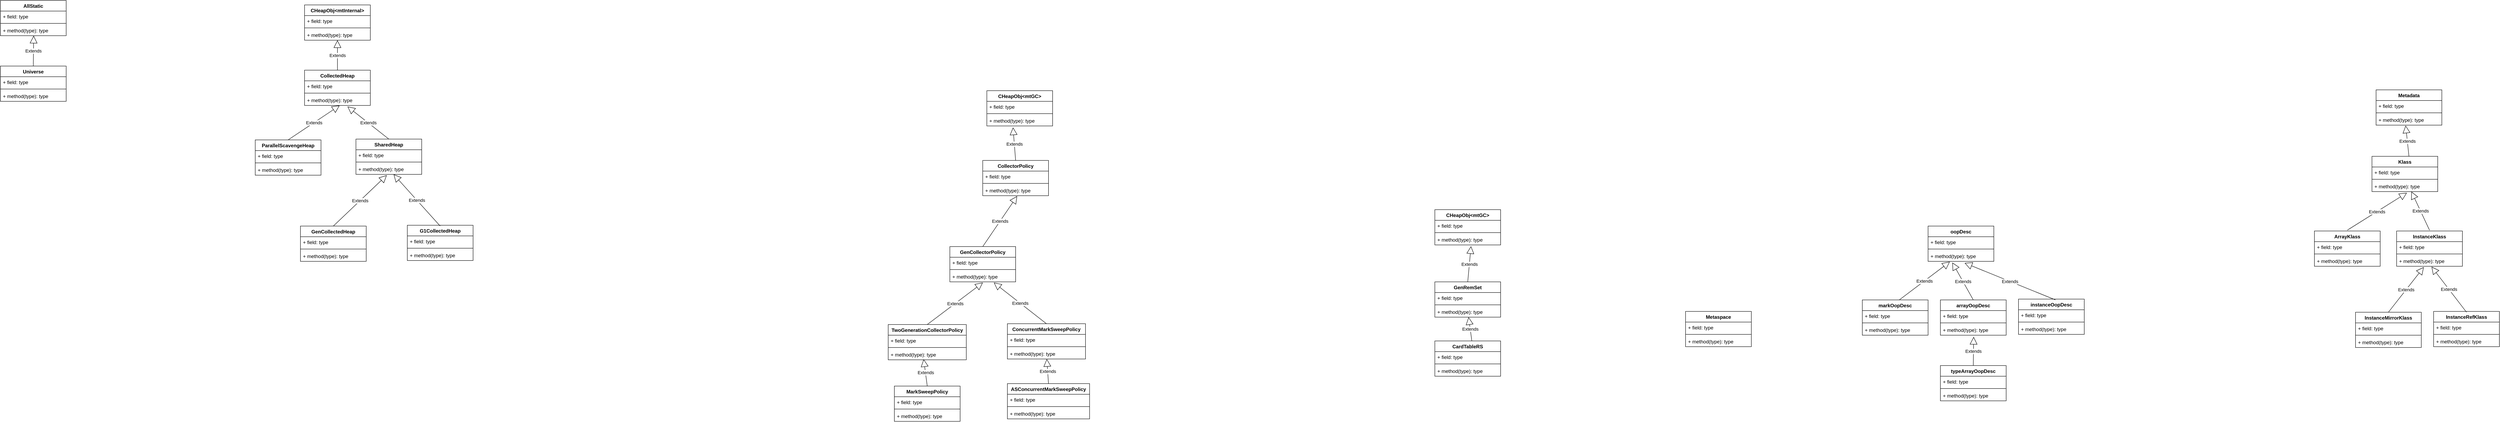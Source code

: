 <mxfile version="13.9.8" type="device" pages="2"><diagram id="rnsZKOZ5hXB4rAUBjZo9" name="oops"><mxGraphModel dx="1186" dy="592" grid="1" gridSize="10" guides="1" tooltips="1" connect="1" arrows="1" fold="1" page="1" pageScale="1" pageWidth="33000" pageHeight="46810" math="0" shadow="0"><root><mxCell id="0"/><mxCell id="1" parent="0"/><mxCell id="3cCr9pCbtUFyk3-1MCqQ-1" value="AllStatic" style="swimlane;fontStyle=1;align=center;verticalAlign=top;childLayout=stackLayout;horizontal=1;startSize=26;horizontalStack=0;resizeParent=1;resizeParentMax=0;resizeLast=0;collapsible=1;marginBottom=0;" vertex="1" parent="1"><mxGeometry x="540" y="150" width="160" height="86" as="geometry"/></mxCell><mxCell id="3cCr9pCbtUFyk3-1MCqQ-2" value="+ field: type" style="text;strokeColor=none;fillColor=none;align=left;verticalAlign=top;spacingLeft=4;spacingRight=4;overflow=hidden;rotatable=0;points=[[0,0.5],[1,0.5]];portConstraint=eastwest;" vertex="1" parent="3cCr9pCbtUFyk3-1MCqQ-1"><mxGeometry y="26" width="160" height="26" as="geometry"/></mxCell><mxCell id="3cCr9pCbtUFyk3-1MCqQ-3" value="" style="line;strokeWidth=1;fillColor=none;align=left;verticalAlign=middle;spacingTop=-1;spacingLeft=3;spacingRight=3;rotatable=0;labelPosition=right;points=[];portConstraint=eastwest;" vertex="1" parent="3cCr9pCbtUFyk3-1MCqQ-1"><mxGeometry y="52" width="160" height="8" as="geometry"/></mxCell><mxCell id="3cCr9pCbtUFyk3-1MCqQ-4" value="+ method(type): type" style="text;strokeColor=none;fillColor=none;align=left;verticalAlign=top;spacingLeft=4;spacingRight=4;overflow=hidden;rotatable=0;points=[[0,0.5],[1,0.5]];portConstraint=eastwest;" vertex="1" parent="3cCr9pCbtUFyk3-1MCqQ-1"><mxGeometry y="60" width="160" height="26" as="geometry"/></mxCell><mxCell id="3cCr9pCbtUFyk3-1MCqQ-5" value="Universe" style="swimlane;fontStyle=1;align=center;verticalAlign=top;childLayout=stackLayout;horizontal=1;startSize=26;horizontalStack=0;resizeParent=1;resizeParentMax=0;resizeLast=0;collapsible=1;marginBottom=0;" vertex="1" parent="1"><mxGeometry x="540" y="310" width="160" height="86" as="geometry"/></mxCell><mxCell id="3cCr9pCbtUFyk3-1MCqQ-13" value="Extends" style="endArrow=block;endSize=16;endFill=0;html=1;entryX=0.506;entryY=1;entryDx=0;entryDy=0;entryPerimeter=0;" edge="1" parent="3cCr9pCbtUFyk3-1MCqQ-5" target="3cCr9pCbtUFyk3-1MCqQ-4"><mxGeometry width="160" relative="1" as="geometry"><mxPoint x="80" as="sourcePoint"/><mxPoint x="240" as="targetPoint"/></mxGeometry></mxCell><mxCell id="3cCr9pCbtUFyk3-1MCqQ-6" value="+ field: type" style="text;strokeColor=none;fillColor=none;align=left;verticalAlign=top;spacingLeft=4;spacingRight=4;overflow=hidden;rotatable=0;points=[[0,0.5],[1,0.5]];portConstraint=eastwest;" vertex="1" parent="3cCr9pCbtUFyk3-1MCqQ-5"><mxGeometry y="26" width="160" height="26" as="geometry"/></mxCell><mxCell id="3cCr9pCbtUFyk3-1MCqQ-7" value="" style="line;strokeWidth=1;fillColor=none;align=left;verticalAlign=middle;spacingTop=-1;spacingLeft=3;spacingRight=3;rotatable=0;labelPosition=right;points=[];portConstraint=eastwest;" vertex="1" parent="3cCr9pCbtUFyk3-1MCqQ-5"><mxGeometry y="52" width="160" height="8" as="geometry"/></mxCell><mxCell id="3cCr9pCbtUFyk3-1MCqQ-8" value="+ method(type): type" style="text;strokeColor=none;fillColor=none;align=left;verticalAlign=top;spacingLeft=4;spacingRight=4;overflow=hidden;rotatable=0;points=[[0,0.5],[1,0.5]];portConstraint=eastwest;" vertex="1" parent="3cCr9pCbtUFyk3-1MCqQ-5"><mxGeometry y="60" width="160" height="26" as="geometry"/></mxCell><mxCell id="3cCr9pCbtUFyk3-1MCqQ-14" value="CollectedHeap" style="swimlane;fontStyle=1;align=center;verticalAlign=top;childLayout=stackLayout;horizontal=1;startSize=26;horizontalStack=0;resizeParent=1;resizeParentMax=0;resizeLast=0;collapsible=1;marginBottom=0;" vertex="1" parent="1"><mxGeometry x="1280" y="320" width="160" height="86" as="geometry"/></mxCell><mxCell id="3cCr9pCbtUFyk3-1MCqQ-22" value="Extends" style="endArrow=block;endSize=16;endFill=0;html=1;" edge="1" parent="3cCr9pCbtUFyk3-1MCqQ-14" target="3cCr9pCbtUFyk3-1MCqQ-21"><mxGeometry width="160" relative="1" as="geometry"><mxPoint x="80" as="sourcePoint"/><mxPoint x="240" as="targetPoint"/></mxGeometry></mxCell><mxCell id="3cCr9pCbtUFyk3-1MCqQ-15" value="+ field: type" style="text;strokeColor=none;fillColor=none;align=left;verticalAlign=top;spacingLeft=4;spacingRight=4;overflow=hidden;rotatable=0;points=[[0,0.5],[1,0.5]];portConstraint=eastwest;" vertex="1" parent="3cCr9pCbtUFyk3-1MCqQ-14"><mxGeometry y="26" width="160" height="26" as="geometry"/></mxCell><mxCell id="3cCr9pCbtUFyk3-1MCqQ-16" value="" style="line;strokeWidth=1;fillColor=none;align=left;verticalAlign=middle;spacingTop=-1;spacingLeft=3;spacingRight=3;rotatable=0;labelPosition=right;points=[];portConstraint=eastwest;" vertex="1" parent="3cCr9pCbtUFyk3-1MCqQ-14"><mxGeometry y="52" width="160" height="8" as="geometry"/></mxCell><mxCell id="3cCr9pCbtUFyk3-1MCqQ-17" value="+ method(type): type" style="text;strokeColor=none;fillColor=none;align=left;verticalAlign=top;spacingLeft=4;spacingRight=4;overflow=hidden;rotatable=0;points=[[0,0.5],[1,0.5]];portConstraint=eastwest;" vertex="1" parent="3cCr9pCbtUFyk3-1MCqQ-14"><mxGeometry y="60" width="160" height="26" as="geometry"/></mxCell><mxCell id="3cCr9pCbtUFyk3-1MCqQ-18" value="CHeapObj&lt;mtInternal&gt;" style="swimlane;fontStyle=1;align=center;verticalAlign=top;childLayout=stackLayout;horizontal=1;startSize=26;horizontalStack=0;resizeParent=1;resizeParentMax=0;resizeLast=0;collapsible=1;marginBottom=0;" vertex="1" parent="1"><mxGeometry x="1280" y="161" width="160" height="86" as="geometry"/></mxCell><mxCell id="3cCr9pCbtUFyk3-1MCqQ-19" value="+ field: type" style="text;strokeColor=none;fillColor=none;align=left;verticalAlign=top;spacingLeft=4;spacingRight=4;overflow=hidden;rotatable=0;points=[[0,0.5],[1,0.5]];portConstraint=eastwest;" vertex="1" parent="3cCr9pCbtUFyk3-1MCqQ-18"><mxGeometry y="26" width="160" height="26" as="geometry"/></mxCell><mxCell id="3cCr9pCbtUFyk3-1MCqQ-20" value="" style="line;strokeWidth=1;fillColor=none;align=left;verticalAlign=middle;spacingTop=-1;spacingLeft=3;spacingRight=3;rotatable=0;labelPosition=right;points=[];portConstraint=eastwest;" vertex="1" parent="3cCr9pCbtUFyk3-1MCqQ-18"><mxGeometry y="52" width="160" height="8" as="geometry"/></mxCell><mxCell id="3cCr9pCbtUFyk3-1MCqQ-21" value="+ method(type): type" style="text;strokeColor=none;fillColor=none;align=left;verticalAlign=top;spacingLeft=4;spacingRight=4;overflow=hidden;rotatable=0;points=[[0,0.5],[1,0.5]];portConstraint=eastwest;" vertex="1" parent="3cCr9pCbtUFyk3-1MCqQ-18"><mxGeometry y="60" width="160" height="26" as="geometry"/></mxCell><mxCell id="3cCr9pCbtUFyk3-1MCqQ-23" value="ParallelScavengeHeap" style="swimlane;fontStyle=1;align=center;verticalAlign=top;childLayout=stackLayout;horizontal=1;startSize=26;horizontalStack=0;resizeParent=1;resizeParentMax=0;resizeLast=0;collapsible=1;marginBottom=0;" vertex="1" parent="1"><mxGeometry x="1160" y="490" width="160" height="86" as="geometry"/></mxCell><mxCell id="3cCr9pCbtUFyk3-1MCqQ-27" value="Extends" style="endArrow=block;endSize=16;endFill=0;html=1;entryX=0.533;entryY=1.006;entryDx=0;entryDy=0;entryPerimeter=0;" edge="1" parent="3cCr9pCbtUFyk3-1MCqQ-23" target="3cCr9pCbtUFyk3-1MCqQ-17"><mxGeometry width="160" relative="1" as="geometry"><mxPoint x="80" as="sourcePoint"/><mxPoint x="240" as="targetPoint"/></mxGeometry></mxCell><mxCell id="3cCr9pCbtUFyk3-1MCqQ-24" value="+ field: type" style="text;strokeColor=none;fillColor=none;align=left;verticalAlign=top;spacingLeft=4;spacingRight=4;overflow=hidden;rotatable=0;points=[[0,0.5],[1,0.5]];portConstraint=eastwest;" vertex="1" parent="3cCr9pCbtUFyk3-1MCqQ-23"><mxGeometry y="26" width="160" height="26" as="geometry"/></mxCell><mxCell id="3cCr9pCbtUFyk3-1MCqQ-25" value="" style="line;strokeWidth=1;fillColor=none;align=left;verticalAlign=middle;spacingTop=-1;spacingLeft=3;spacingRight=3;rotatable=0;labelPosition=right;points=[];portConstraint=eastwest;" vertex="1" parent="3cCr9pCbtUFyk3-1MCqQ-23"><mxGeometry y="52" width="160" height="8" as="geometry"/></mxCell><mxCell id="3cCr9pCbtUFyk3-1MCqQ-26" value="+ method(type): type" style="text;strokeColor=none;fillColor=none;align=left;verticalAlign=top;spacingLeft=4;spacingRight=4;overflow=hidden;rotatable=0;points=[[0,0.5],[1,0.5]];portConstraint=eastwest;" vertex="1" parent="3cCr9pCbtUFyk3-1MCqQ-23"><mxGeometry y="60" width="160" height="26" as="geometry"/></mxCell><mxCell id="3cCr9pCbtUFyk3-1MCqQ-28" value="MarkSweepPolicy" style="swimlane;fontStyle=1;align=center;verticalAlign=top;childLayout=stackLayout;horizontal=1;startSize=26;horizontalStack=0;resizeParent=1;resizeParentMax=0;resizeLast=0;collapsible=1;marginBottom=0;" vertex="1" parent="1"><mxGeometry x="2715" y="1090" width="160" height="86" as="geometry"/></mxCell><mxCell id="3cCr9pCbtUFyk3-1MCqQ-36" value="Extends" style="endArrow=block;endSize=16;endFill=0;html=1;entryX=0.454;entryY=0.942;entryDx=0;entryDy=0;entryPerimeter=0;" edge="1" parent="3cCr9pCbtUFyk3-1MCqQ-28" target="3cCr9pCbtUFyk3-1MCqQ-35"><mxGeometry width="160" relative="1" as="geometry"><mxPoint x="80" as="sourcePoint"/><mxPoint x="240" as="targetPoint"/></mxGeometry></mxCell><mxCell id="3cCr9pCbtUFyk3-1MCqQ-29" value="+ field: type" style="text;strokeColor=none;fillColor=none;align=left;verticalAlign=top;spacingLeft=4;spacingRight=4;overflow=hidden;rotatable=0;points=[[0,0.5],[1,0.5]];portConstraint=eastwest;" vertex="1" parent="3cCr9pCbtUFyk3-1MCqQ-28"><mxGeometry y="26" width="160" height="26" as="geometry"/></mxCell><mxCell id="3cCr9pCbtUFyk3-1MCqQ-30" value="" style="line;strokeWidth=1;fillColor=none;align=left;verticalAlign=middle;spacingTop=-1;spacingLeft=3;spacingRight=3;rotatable=0;labelPosition=right;points=[];portConstraint=eastwest;" vertex="1" parent="3cCr9pCbtUFyk3-1MCqQ-28"><mxGeometry y="52" width="160" height="8" as="geometry"/></mxCell><mxCell id="3cCr9pCbtUFyk3-1MCqQ-31" value="+ method(type): type" style="text;strokeColor=none;fillColor=none;align=left;verticalAlign=top;spacingLeft=4;spacingRight=4;overflow=hidden;rotatable=0;points=[[0,0.5],[1,0.5]];portConstraint=eastwest;" vertex="1" parent="3cCr9pCbtUFyk3-1MCqQ-28"><mxGeometry y="60" width="160" height="26" as="geometry"/></mxCell><mxCell id="3cCr9pCbtUFyk3-1MCqQ-32" value="TwoGenerationCollectorPolicy" style="swimlane;fontStyle=1;align=center;verticalAlign=top;childLayout=stackLayout;horizontal=1;startSize=26;horizontalStack=0;resizeParent=1;resizeParentMax=0;resizeLast=0;collapsible=1;marginBottom=0;" vertex="1" parent="1"><mxGeometry x="2700" y="940" width="190" height="86" as="geometry"/></mxCell><mxCell id="3cCr9pCbtUFyk3-1MCqQ-41" value="Extends" style="endArrow=block;endSize=16;endFill=0;html=1;entryX=0.502;entryY=1.071;entryDx=0;entryDy=0;entryPerimeter=0;" edge="1" parent="3cCr9pCbtUFyk3-1MCqQ-32" target="3cCr9pCbtUFyk3-1MCqQ-40"><mxGeometry width="160" relative="1" as="geometry"><mxPoint x="95" as="sourcePoint"/><mxPoint x="255" as="targetPoint"/></mxGeometry></mxCell><mxCell id="3cCr9pCbtUFyk3-1MCqQ-33" value="+ field: type" style="text;strokeColor=none;fillColor=none;align=left;verticalAlign=top;spacingLeft=4;spacingRight=4;overflow=hidden;rotatable=0;points=[[0,0.5],[1,0.5]];portConstraint=eastwest;" vertex="1" parent="3cCr9pCbtUFyk3-1MCqQ-32"><mxGeometry y="26" width="190" height="26" as="geometry"/></mxCell><mxCell id="3cCr9pCbtUFyk3-1MCqQ-34" value="" style="line;strokeWidth=1;fillColor=none;align=left;verticalAlign=middle;spacingTop=-1;spacingLeft=3;spacingRight=3;rotatable=0;labelPosition=right;points=[];portConstraint=eastwest;" vertex="1" parent="3cCr9pCbtUFyk3-1MCqQ-32"><mxGeometry y="52" width="190" height="8" as="geometry"/></mxCell><mxCell id="3cCr9pCbtUFyk3-1MCqQ-35" value="+ method(type): type" style="text;strokeColor=none;fillColor=none;align=left;verticalAlign=top;spacingLeft=4;spacingRight=4;overflow=hidden;rotatable=0;points=[[0,0.5],[1,0.5]];portConstraint=eastwest;" vertex="1" parent="3cCr9pCbtUFyk3-1MCqQ-32"><mxGeometry y="60" width="190" height="26" as="geometry"/></mxCell><mxCell id="3cCr9pCbtUFyk3-1MCqQ-37" value="GenCollectorPolicy" style="swimlane;fontStyle=1;align=center;verticalAlign=top;childLayout=stackLayout;horizontal=1;startSize=26;horizontalStack=0;resizeParent=1;resizeParentMax=0;resizeLast=0;collapsible=1;marginBottom=0;" vertex="1" parent="1"><mxGeometry x="2850" y="750" width="160" height="86" as="geometry"/></mxCell><mxCell id="3cCr9pCbtUFyk3-1MCqQ-46" value="Extends" style="endArrow=block;endSize=16;endFill=0;html=1;entryX=0.523;entryY=1.038;entryDx=0;entryDy=0;entryPerimeter=0;" edge="1" parent="3cCr9pCbtUFyk3-1MCqQ-37" target="3cCr9pCbtUFyk3-1MCqQ-45"><mxGeometry width="160" relative="1" as="geometry"><mxPoint x="80" as="sourcePoint"/><mxPoint x="240" as="targetPoint"/></mxGeometry></mxCell><mxCell id="3cCr9pCbtUFyk3-1MCqQ-38" value="+ field: type" style="text;strokeColor=none;fillColor=none;align=left;verticalAlign=top;spacingLeft=4;spacingRight=4;overflow=hidden;rotatable=0;points=[[0,0.5],[1,0.5]];portConstraint=eastwest;" vertex="1" parent="3cCr9pCbtUFyk3-1MCqQ-37"><mxGeometry y="26" width="160" height="26" as="geometry"/></mxCell><mxCell id="3cCr9pCbtUFyk3-1MCqQ-39" value="" style="line;strokeWidth=1;fillColor=none;align=left;verticalAlign=middle;spacingTop=-1;spacingLeft=3;spacingRight=3;rotatable=0;labelPosition=right;points=[];portConstraint=eastwest;" vertex="1" parent="3cCr9pCbtUFyk3-1MCqQ-37"><mxGeometry y="52" width="160" height="8" as="geometry"/></mxCell><mxCell id="3cCr9pCbtUFyk3-1MCqQ-40" value="+ method(type): type" style="text;strokeColor=none;fillColor=none;align=left;verticalAlign=top;spacingLeft=4;spacingRight=4;overflow=hidden;rotatable=0;points=[[0,0.5],[1,0.5]];portConstraint=eastwest;" vertex="1" parent="3cCr9pCbtUFyk3-1MCqQ-37"><mxGeometry y="60" width="160" height="26" as="geometry"/></mxCell><mxCell id="3cCr9pCbtUFyk3-1MCqQ-42" value="CollectorPolicy" style="swimlane;fontStyle=1;align=center;verticalAlign=top;childLayout=stackLayout;horizontal=1;startSize=26;horizontalStack=0;resizeParent=1;resizeParentMax=0;resizeLast=0;collapsible=1;marginBottom=0;" vertex="1" parent="1"><mxGeometry x="2930" y="540" width="160" height="86" as="geometry"/></mxCell><mxCell id="3cCr9pCbtUFyk3-1MCqQ-51" value="Extends" style="endArrow=block;endSize=16;endFill=0;html=1;entryX=0.398;entryY=1.135;entryDx=0;entryDy=0;entryPerimeter=0;" edge="1" parent="3cCr9pCbtUFyk3-1MCqQ-42" target="3cCr9pCbtUFyk3-1MCqQ-50"><mxGeometry width="160" relative="1" as="geometry"><mxPoint x="80" as="sourcePoint"/><mxPoint x="100" y="-80" as="targetPoint"/></mxGeometry></mxCell><mxCell id="3cCr9pCbtUFyk3-1MCqQ-43" value="+ field: type" style="text;strokeColor=none;fillColor=none;align=left;verticalAlign=top;spacingLeft=4;spacingRight=4;overflow=hidden;rotatable=0;points=[[0,0.5],[1,0.5]];portConstraint=eastwest;" vertex="1" parent="3cCr9pCbtUFyk3-1MCqQ-42"><mxGeometry y="26" width="160" height="26" as="geometry"/></mxCell><mxCell id="3cCr9pCbtUFyk3-1MCqQ-44" value="" style="line;strokeWidth=1;fillColor=none;align=left;verticalAlign=middle;spacingTop=-1;spacingLeft=3;spacingRight=3;rotatable=0;labelPosition=right;points=[];portConstraint=eastwest;" vertex="1" parent="3cCr9pCbtUFyk3-1MCqQ-42"><mxGeometry y="52" width="160" height="8" as="geometry"/></mxCell><mxCell id="3cCr9pCbtUFyk3-1MCqQ-45" value="+ method(type): type" style="text;strokeColor=none;fillColor=none;align=left;verticalAlign=top;spacingLeft=4;spacingRight=4;overflow=hidden;rotatable=0;points=[[0,0.5],[1,0.5]];portConstraint=eastwest;" vertex="1" parent="3cCr9pCbtUFyk3-1MCqQ-42"><mxGeometry y="60" width="160" height="26" as="geometry"/></mxCell><mxCell id="3cCr9pCbtUFyk3-1MCqQ-47" value="CHeapObj&lt;mtGC&gt;" style="swimlane;fontStyle=1;align=center;verticalAlign=top;childLayout=stackLayout;horizontal=1;startSize=26;horizontalStack=0;resizeParent=1;resizeParentMax=0;resizeLast=0;collapsible=1;marginBottom=0;" vertex="1" parent="1"><mxGeometry x="2940" y="370" width="160" height="86" as="geometry"/></mxCell><mxCell id="3cCr9pCbtUFyk3-1MCqQ-48" value="+ field: type" style="text;strokeColor=none;fillColor=none;align=left;verticalAlign=top;spacingLeft=4;spacingRight=4;overflow=hidden;rotatable=0;points=[[0,0.5],[1,0.5]];portConstraint=eastwest;" vertex="1" parent="3cCr9pCbtUFyk3-1MCqQ-47"><mxGeometry y="26" width="160" height="26" as="geometry"/></mxCell><mxCell id="3cCr9pCbtUFyk3-1MCqQ-49" value="" style="line;strokeWidth=1;fillColor=none;align=left;verticalAlign=middle;spacingTop=-1;spacingLeft=3;spacingRight=3;rotatable=0;labelPosition=right;points=[];portConstraint=eastwest;" vertex="1" parent="3cCr9pCbtUFyk3-1MCqQ-47"><mxGeometry y="52" width="160" height="8" as="geometry"/></mxCell><mxCell id="3cCr9pCbtUFyk3-1MCqQ-50" value="+ method(type): type" style="text;strokeColor=none;fillColor=none;align=left;verticalAlign=top;spacingLeft=4;spacingRight=4;overflow=hidden;rotatable=0;points=[[0,0.5],[1,0.5]];portConstraint=eastwest;" vertex="1" parent="3cCr9pCbtUFyk3-1MCqQ-47"><mxGeometry y="60" width="160" height="26" as="geometry"/></mxCell><mxCell id="3cCr9pCbtUFyk3-1MCqQ-52" value="ConcurrentMarkSweepPolicy" style="swimlane;fontStyle=1;align=center;verticalAlign=top;childLayout=stackLayout;horizontal=1;startSize=26;horizontalStack=0;resizeParent=1;resizeParentMax=0;resizeLast=0;collapsible=1;marginBottom=0;" vertex="1" parent="1"><mxGeometry x="2990" y="938" width="190" height="86" as="geometry"/></mxCell><mxCell id="3cCr9pCbtUFyk3-1MCqQ-53" value="+ field: type" style="text;strokeColor=none;fillColor=none;align=left;verticalAlign=top;spacingLeft=4;spacingRight=4;overflow=hidden;rotatable=0;points=[[0,0.5],[1,0.5]];portConstraint=eastwest;" vertex="1" parent="3cCr9pCbtUFyk3-1MCqQ-52"><mxGeometry y="26" width="190" height="26" as="geometry"/></mxCell><mxCell id="3cCr9pCbtUFyk3-1MCqQ-54" value="" style="line;strokeWidth=1;fillColor=none;align=left;verticalAlign=middle;spacingTop=-1;spacingLeft=3;spacingRight=3;rotatable=0;labelPosition=right;points=[];portConstraint=eastwest;" vertex="1" parent="3cCr9pCbtUFyk3-1MCqQ-52"><mxGeometry y="52" width="190" height="8" as="geometry"/></mxCell><mxCell id="3cCr9pCbtUFyk3-1MCqQ-55" value="+ method(type): type" style="text;strokeColor=none;fillColor=none;align=left;verticalAlign=top;spacingLeft=4;spacingRight=4;overflow=hidden;rotatable=0;points=[[0,0.5],[1,0.5]];portConstraint=eastwest;" vertex="1" parent="3cCr9pCbtUFyk3-1MCqQ-52"><mxGeometry y="60" width="190" height="26" as="geometry"/></mxCell><mxCell id="3cCr9pCbtUFyk3-1MCqQ-56" value="Extends" style="endArrow=block;endSize=16;endFill=0;html=1;entryX=0.669;entryY=1.071;entryDx=0;entryDy=0;entryPerimeter=0;exitX=0.5;exitY=0;exitDx=0;exitDy=0;" edge="1" parent="1" source="3cCr9pCbtUFyk3-1MCqQ-52" target="3cCr9pCbtUFyk3-1MCqQ-40"><mxGeometry width="160" relative="1" as="geometry"><mxPoint x="3080" y="940" as="sourcePoint"/><mxPoint x="3240" y="940" as="targetPoint"/></mxGeometry></mxCell><mxCell id="3cCr9pCbtUFyk3-1MCqQ-57" value="ASConcurrentMarkSweepPolicy" style="swimlane;fontStyle=1;align=center;verticalAlign=top;childLayout=stackLayout;horizontal=1;startSize=26;horizontalStack=0;resizeParent=1;resizeParentMax=0;resizeLast=0;collapsible=1;marginBottom=0;" vertex="1" parent="1"><mxGeometry x="2990" y="1084" width="200" height="86" as="geometry"/></mxCell><mxCell id="3cCr9pCbtUFyk3-1MCqQ-58" value="+ field: type" style="text;strokeColor=none;fillColor=none;align=left;verticalAlign=top;spacingLeft=4;spacingRight=4;overflow=hidden;rotatable=0;points=[[0,0.5],[1,0.5]];portConstraint=eastwest;" vertex="1" parent="3cCr9pCbtUFyk3-1MCqQ-57"><mxGeometry y="26" width="200" height="26" as="geometry"/></mxCell><mxCell id="3cCr9pCbtUFyk3-1MCqQ-59" value="" style="line;strokeWidth=1;fillColor=none;align=left;verticalAlign=middle;spacingTop=-1;spacingLeft=3;spacingRight=3;rotatable=0;labelPosition=right;points=[];portConstraint=eastwest;" vertex="1" parent="3cCr9pCbtUFyk3-1MCqQ-57"><mxGeometry y="52" width="200" height="8" as="geometry"/></mxCell><mxCell id="3cCr9pCbtUFyk3-1MCqQ-60" value="+ method(type): type" style="text;strokeColor=none;fillColor=none;align=left;verticalAlign=top;spacingLeft=4;spacingRight=4;overflow=hidden;rotatable=0;points=[[0,0.5],[1,0.5]];portConstraint=eastwest;" vertex="1" parent="3cCr9pCbtUFyk3-1MCqQ-57"><mxGeometry y="60" width="200" height="26" as="geometry"/></mxCell><mxCell id="3cCr9pCbtUFyk3-1MCqQ-61" value="Extends" style="endArrow=block;endSize=16;endFill=0;html=1;exitX=0.5;exitY=0;exitDx=0;exitDy=0;" edge="1" parent="1" source="3cCr9pCbtUFyk3-1MCqQ-57" target="3cCr9pCbtUFyk3-1MCqQ-55"><mxGeometry width="160" relative="1" as="geometry"><mxPoint x="3090" y="1080" as="sourcePoint"/><mxPoint x="3250" y="1080" as="targetPoint"/></mxGeometry></mxCell><mxCell id="3cCr9pCbtUFyk3-1MCqQ-62" value="SharedHeap" style="swimlane;fontStyle=1;align=center;verticalAlign=top;childLayout=stackLayout;horizontal=1;startSize=26;horizontalStack=0;resizeParent=1;resizeParentMax=0;resizeLast=0;collapsible=1;marginBottom=0;" vertex="1" parent="1"><mxGeometry x="1405" y="488" width="160" height="86" as="geometry"/></mxCell><mxCell id="3cCr9pCbtUFyk3-1MCqQ-63" value="+ field: type" style="text;strokeColor=none;fillColor=none;align=left;verticalAlign=top;spacingLeft=4;spacingRight=4;overflow=hidden;rotatable=0;points=[[0,0.5],[1,0.5]];portConstraint=eastwest;" vertex="1" parent="3cCr9pCbtUFyk3-1MCqQ-62"><mxGeometry y="26" width="160" height="26" as="geometry"/></mxCell><mxCell id="3cCr9pCbtUFyk3-1MCqQ-64" value="" style="line;strokeWidth=1;fillColor=none;align=left;verticalAlign=middle;spacingTop=-1;spacingLeft=3;spacingRight=3;rotatable=0;labelPosition=right;points=[];portConstraint=eastwest;" vertex="1" parent="3cCr9pCbtUFyk3-1MCqQ-62"><mxGeometry y="52" width="160" height="8" as="geometry"/></mxCell><mxCell id="3cCr9pCbtUFyk3-1MCqQ-65" value="+ method(type): type" style="text;strokeColor=none;fillColor=none;align=left;verticalAlign=top;spacingLeft=4;spacingRight=4;overflow=hidden;rotatable=0;points=[[0,0.5],[1,0.5]];portConstraint=eastwest;" vertex="1" parent="3cCr9pCbtUFyk3-1MCqQ-62"><mxGeometry y="60" width="160" height="26" as="geometry"/></mxCell><mxCell id="3cCr9pCbtUFyk3-1MCqQ-66" value="Extends" style="endArrow=block;endSize=16;endFill=0;html=1;entryX=0.653;entryY=1.103;entryDx=0;entryDy=0;entryPerimeter=0;exitX=0.5;exitY=0;exitDx=0;exitDy=0;" edge="1" parent="1" source="3cCr9pCbtUFyk3-1MCqQ-62" target="3cCr9pCbtUFyk3-1MCqQ-17"><mxGeometry width="160" relative="1" as="geometry"><mxPoint x="1490" y="470" as="sourcePoint"/><mxPoint x="1650" y="470" as="targetPoint"/></mxGeometry></mxCell><mxCell id="3cCr9pCbtUFyk3-1MCqQ-68" value="GenCollectedHeap" style="swimlane;fontStyle=1;align=center;verticalAlign=top;childLayout=stackLayout;horizontal=1;startSize=26;horizontalStack=0;resizeParent=1;resizeParentMax=0;resizeLast=0;collapsible=1;marginBottom=0;" vertex="1" parent="1"><mxGeometry x="1270" y="700" width="160" height="86" as="geometry"/></mxCell><mxCell id="3cCr9pCbtUFyk3-1MCqQ-72" value="Extends" style="endArrow=block;endSize=16;endFill=0;html=1;entryX=0.469;entryY=1.077;entryDx=0;entryDy=0;entryPerimeter=0;" edge="1" parent="3cCr9pCbtUFyk3-1MCqQ-68" target="3cCr9pCbtUFyk3-1MCqQ-65"><mxGeometry width="160" relative="1" as="geometry"><mxPoint x="80" as="sourcePoint"/><mxPoint x="240" as="targetPoint"/></mxGeometry></mxCell><mxCell id="3cCr9pCbtUFyk3-1MCqQ-69" value="+ field: type" style="text;strokeColor=none;fillColor=none;align=left;verticalAlign=top;spacingLeft=4;spacingRight=4;overflow=hidden;rotatable=0;points=[[0,0.5],[1,0.5]];portConstraint=eastwest;" vertex="1" parent="3cCr9pCbtUFyk3-1MCqQ-68"><mxGeometry y="26" width="160" height="26" as="geometry"/></mxCell><mxCell id="3cCr9pCbtUFyk3-1MCqQ-70" value="" style="line;strokeWidth=1;fillColor=none;align=left;verticalAlign=middle;spacingTop=-1;spacingLeft=3;spacingRight=3;rotatable=0;labelPosition=right;points=[];portConstraint=eastwest;" vertex="1" parent="3cCr9pCbtUFyk3-1MCqQ-68"><mxGeometry y="52" width="160" height="8" as="geometry"/></mxCell><mxCell id="3cCr9pCbtUFyk3-1MCqQ-71" value="+ method(type): type" style="text;strokeColor=none;fillColor=none;align=left;verticalAlign=top;spacingLeft=4;spacingRight=4;overflow=hidden;rotatable=0;points=[[0,0.5],[1,0.5]];portConstraint=eastwest;" vertex="1" parent="3cCr9pCbtUFyk3-1MCqQ-68"><mxGeometry y="60" width="160" height="26" as="geometry"/></mxCell><mxCell id="3cCr9pCbtUFyk3-1MCqQ-73" value="G1CollectedHeap" style="swimlane;fontStyle=1;align=center;verticalAlign=top;childLayout=stackLayout;horizontal=1;startSize=26;horizontalStack=0;resizeParent=1;resizeParentMax=0;resizeLast=0;collapsible=1;marginBottom=0;" vertex="1" parent="1"><mxGeometry x="1530" y="698" width="160" height="86" as="geometry"/></mxCell><mxCell id="3cCr9pCbtUFyk3-1MCqQ-77" value="Extends" style="endArrow=block;endSize=16;endFill=0;html=1;" edge="1" parent="3cCr9pCbtUFyk3-1MCqQ-73" target="3cCr9pCbtUFyk3-1MCqQ-65"><mxGeometry width="160" relative="1" as="geometry"><mxPoint x="80" y="2" as="sourcePoint"/><mxPoint x="240" y="2" as="targetPoint"/></mxGeometry></mxCell><mxCell id="3cCr9pCbtUFyk3-1MCqQ-74" value="+ field: type" style="text;strokeColor=none;fillColor=none;align=left;verticalAlign=top;spacingLeft=4;spacingRight=4;overflow=hidden;rotatable=0;points=[[0,0.5],[1,0.5]];portConstraint=eastwest;" vertex="1" parent="3cCr9pCbtUFyk3-1MCqQ-73"><mxGeometry y="26" width="160" height="26" as="geometry"/></mxCell><mxCell id="3cCr9pCbtUFyk3-1MCqQ-75" value="" style="line;strokeWidth=1;fillColor=none;align=left;verticalAlign=middle;spacingTop=-1;spacingLeft=3;spacingRight=3;rotatable=0;labelPosition=right;points=[];portConstraint=eastwest;" vertex="1" parent="3cCr9pCbtUFyk3-1MCqQ-73"><mxGeometry y="52" width="160" height="8" as="geometry"/></mxCell><mxCell id="3cCr9pCbtUFyk3-1MCqQ-76" value="+ method(type): type" style="text;strokeColor=none;fillColor=none;align=left;verticalAlign=top;spacingLeft=4;spacingRight=4;overflow=hidden;rotatable=0;points=[[0,0.5],[1,0.5]];portConstraint=eastwest;" vertex="1" parent="3cCr9pCbtUFyk3-1MCqQ-73"><mxGeometry y="60" width="160" height="26" as="geometry"/></mxCell><mxCell id="3cCr9pCbtUFyk3-1MCqQ-78" value="CardTableRS" style="swimlane;fontStyle=1;align=center;verticalAlign=top;childLayout=stackLayout;horizontal=1;startSize=26;horizontalStack=0;resizeParent=1;resizeParentMax=0;resizeLast=0;collapsible=1;marginBottom=0;" vertex="1" parent="1"><mxGeometry x="4030" y="980" width="160" height="86" as="geometry"/></mxCell><mxCell id="3cCr9pCbtUFyk3-1MCqQ-86" value="Extends" style="endArrow=block;endSize=16;endFill=0;html=1;entryX=0.513;entryY=1;entryDx=0;entryDy=0;entryPerimeter=0;" edge="1" parent="3cCr9pCbtUFyk3-1MCqQ-78" target="3cCr9pCbtUFyk3-1MCqQ-85"><mxGeometry width="160" relative="1" as="geometry"><mxPoint x="90" as="sourcePoint"/><mxPoint x="250" as="targetPoint"/></mxGeometry></mxCell><mxCell id="3cCr9pCbtUFyk3-1MCqQ-79" value="+ field: type" style="text;strokeColor=none;fillColor=none;align=left;verticalAlign=top;spacingLeft=4;spacingRight=4;overflow=hidden;rotatable=0;points=[[0,0.5],[1,0.5]];portConstraint=eastwest;" vertex="1" parent="3cCr9pCbtUFyk3-1MCqQ-78"><mxGeometry y="26" width="160" height="26" as="geometry"/></mxCell><mxCell id="3cCr9pCbtUFyk3-1MCqQ-80" value="" style="line;strokeWidth=1;fillColor=none;align=left;verticalAlign=middle;spacingTop=-1;spacingLeft=3;spacingRight=3;rotatable=0;labelPosition=right;points=[];portConstraint=eastwest;" vertex="1" parent="3cCr9pCbtUFyk3-1MCqQ-78"><mxGeometry y="52" width="160" height="8" as="geometry"/></mxCell><mxCell id="3cCr9pCbtUFyk3-1MCqQ-81" value="+ method(type): type" style="text;strokeColor=none;fillColor=none;align=left;verticalAlign=top;spacingLeft=4;spacingRight=4;overflow=hidden;rotatable=0;points=[[0,0.5],[1,0.5]];portConstraint=eastwest;" vertex="1" parent="3cCr9pCbtUFyk3-1MCqQ-78"><mxGeometry y="60" width="160" height="26" as="geometry"/></mxCell><mxCell id="3cCr9pCbtUFyk3-1MCqQ-82" value="GenRemSet" style="swimlane;fontStyle=1;align=center;verticalAlign=top;childLayout=stackLayout;horizontal=1;startSize=26;horizontalStack=0;resizeParent=1;resizeParentMax=0;resizeLast=0;collapsible=1;marginBottom=0;" vertex="1" parent="1"><mxGeometry x="4030" y="836" width="160" height="86" as="geometry"/></mxCell><mxCell id="3cCr9pCbtUFyk3-1MCqQ-83" value="+ field: type" style="text;strokeColor=none;fillColor=none;align=left;verticalAlign=top;spacingLeft=4;spacingRight=4;overflow=hidden;rotatable=0;points=[[0,0.5],[1,0.5]];portConstraint=eastwest;" vertex="1" parent="3cCr9pCbtUFyk3-1MCqQ-82"><mxGeometry y="26" width="160" height="26" as="geometry"/></mxCell><mxCell id="3cCr9pCbtUFyk3-1MCqQ-84" value="" style="line;strokeWidth=1;fillColor=none;align=left;verticalAlign=middle;spacingTop=-1;spacingLeft=3;spacingRight=3;rotatable=0;labelPosition=right;points=[];portConstraint=eastwest;" vertex="1" parent="3cCr9pCbtUFyk3-1MCqQ-82"><mxGeometry y="52" width="160" height="8" as="geometry"/></mxCell><mxCell id="3cCr9pCbtUFyk3-1MCqQ-85" value="+ method(type): type" style="text;strokeColor=none;fillColor=none;align=left;verticalAlign=top;spacingLeft=4;spacingRight=4;overflow=hidden;rotatable=0;points=[[0,0.5],[1,0.5]];portConstraint=eastwest;" vertex="1" parent="3cCr9pCbtUFyk3-1MCqQ-82"><mxGeometry y="60" width="160" height="26" as="geometry"/></mxCell><mxCell id="3cCr9pCbtUFyk3-1MCqQ-87" value="CHeapObj&lt;mtGC&gt;" style="swimlane;fontStyle=1;align=center;verticalAlign=top;childLayout=stackLayout;horizontal=1;startSize=26;horizontalStack=0;resizeParent=1;resizeParentMax=0;resizeLast=0;collapsible=1;marginBottom=0;" vertex="1" parent="1"><mxGeometry x="4030" y="660" width="160" height="86" as="geometry"/></mxCell><mxCell id="3cCr9pCbtUFyk3-1MCqQ-88" value="+ field: type" style="text;strokeColor=none;fillColor=none;align=left;verticalAlign=top;spacingLeft=4;spacingRight=4;overflow=hidden;rotatable=0;points=[[0,0.5],[1,0.5]];portConstraint=eastwest;" vertex="1" parent="3cCr9pCbtUFyk3-1MCqQ-87"><mxGeometry y="26" width="160" height="26" as="geometry"/></mxCell><mxCell id="3cCr9pCbtUFyk3-1MCqQ-89" value="" style="line;strokeWidth=1;fillColor=none;align=left;verticalAlign=middle;spacingTop=-1;spacingLeft=3;spacingRight=3;rotatable=0;labelPosition=right;points=[];portConstraint=eastwest;" vertex="1" parent="3cCr9pCbtUFyk3-1MCqQ-87"><mxGeometry y="52" width="160" height="8" as="geometry"/></mxCell><mxCell id="3cCr9pCbtUFyk3-1MCqQ-90" value="+ method(type): type" style="text;strokeColor=none;fillColor=none;align=left;verticalAlign=top;spacingLeft=4;spacingRight=4;overflow=hidden;rotatable=0;points=[[0,0.5],[1,0.5]];portConstraint=eastwest;" vertex="1" parent="3cCr9pCbtUFyk3-1MCqQ-87"><mxGeometry y="60" width="160" height="26" as="geometry"/></mxCell><mxCell id="3cCr9pCbtUFyk3-1MCqQ-91" value="Extends" style="endArrow=block;endSize=16;endFill=0;html=1;entryX=0.55;entryY=1.115;entryDx=0;entryDy=0;entryPerimeter=0;exitX=0.5;exitY=0;exitDx=0;exitDy=0;" edge="1" parent="1" source="3cCr9pCbtUFyk3-1MCqQ-82" target="3cCr9pCbtUFyk3-1MCqQ-90"><mxGeometry width="160" relative="1" as="geometry"><mxPoint x="4120" y="810" as="sourcePoint"/><mxPoint x="4280" y="810" as="targetPoint"/></mxGeometry></mxCell><mxCell id="3cCr9pCbtUFyk3-1MCqQ-92" value="Metaspace" style="swimlane;fontStyle=1;align=center;verticalAlign=top;childLayout=stackLayout;horizontal=1;startSize=26;horizontalStack=0;resizeParent=1;resizeParentMax=0;resizeLast=0;collapsible=1;marginBottom=0;" vertex="1" parent="1"><mxGeometry x="4640" y="908" width="160" height="86" as="geometry"/></mxCell><mxCell id="3cCr9pCbtUFyk3-1MCqQ-93" value="+ field: type" style="text;strokeColor=none;fillColor=none;align=left;verticalAlign=top;spacingLeft=4;spacingRight=4;overflow=hidden;rotatable=0;points=[[0,0.5],[1,0.5]];portConstraint=eastwest;" vertex="1" parent="3cCr9pCbtUFyk3-1MCqQ-92"><mxGeometry y="26" width="160" height="26" as="geometry"/></mxCell><mxCell id="3cCr9pCbtUFyk3-1MCqQ-94" value="" style="line;strokeWidth=1;fillColor=none;align=left;verticalAlign=middle;spacingTop=-1;spacingLeft=3;spacingRight=3;rotatable=0;labelPosition=right;points=[];portConstraint=eastwest;" vertex="1" parent="3cCr9pCbtUFyk3-1MCqQ-92"><mxGeometry y="52" width="160" height="8" as="geometry"/></mxCell><mxCell id="3cCr9pCbtUFyk3-1MCqQ-95" value="+ method(type): type" style="text;strokeColor=none;fillColor=none;align=left;verticalAlign=top;spacingLeft=4;spacingRight=4;overflow=hidden;rotatable=0;points=[[0,0.5],[1,0.5]];portConstraint=eastwest;" vertex="1" parent="3cCr9pCbtUFyk3-1MCqQ-92"><mxGeometry y="60" width="160" height="26" as="geometry"/></mxCell><mxCell id="3cCr9pCbtUFyk3-1MCqQ-96" value="markOopDesc" style="swimlane;fontStyle=1;align=center;verticalAlign=top;childLayout=stackLayout;horizontal=1;startSize=26;horizontalStack=0;resizeParent=1;resizeParentMax=0;resizeLast=0;collapsible=1;marginBottom=0;" vertex="1" parent="1"><mxGeometry x="5070" y="880" width="160" height="86" as="geometry"/></mxCell><mxCell id="3cCr9pCbtUFyk3-1MCqQ-104" value="Extends" style="endArrow=block;endSize=16;endFill=0;html=1;entryX=0.331;entryY=1.038;entryDx=0;entryDy=0;entryPerimeter=0;" edge="1" parent="3cCr9pCbtUFyk3-1MCqQ-96" target="3cCr9pCbtUFyk3-1MCqQ-103"><mxGeometry width="160" relative="1" as="geometry"><mxPoint x="90" as="sourcePoint"/><mxPoint x="250" as="targetPoint"/></mxGeometry></mxCell><mxCell id="3cCr9pCbtUFyk3-1MCqQ-97" value="+ field: type" style="text;strokeColor=none;fillColor=none;align=left;verticalAlign=top;spacingLeft=4;spacingRight=4;overflow=hidden;rotatable=0;points=[[0,0.5],[1,0.5]];portConstraint=eastwest;" vertex="1" parent="3cCr9pCbtUFyk3-1MCqQ-96"><mxGeometry y="26" width="160" height="26" as="geometry"/></mxCell><mxCell id="3cCr9pCbtUFyk3-1MCqQ-98" value="" style="line;strokeWidth=1;fillColor=none;align=left;verticalAlign=middle;spacingTop=-1;spacingLeft=3;spacingRight=3;rotatable=0;labelPosition=right;points=[];portConstraint=eastwest;" vertex="1" parent="3cCr9pCbtUFyk3-1MCqQ-96"><mxGeometry y="52" width="160" height="8" as="geometry"/></mxCell><mxCell id="3cCr9pCbtUFyk3-1MCqQ-99" value="+ method(type): type" style="text;strokeColor=none;fillColor=none;align=left;verticalAlign=top;spacingLeft=4;spacingRight=4;overflow=hidden;rotatable=0;points=[[0,0.5],[1,0.5]];portConstraint=eastwest;" vertex="1" parent="3cCr9pCbtUFyk3-1MCqQ-96"><mxGeometry y="60" width="160" height="26" as="geometry"/></mxCell><mxCell id="3cCr9pCbtUFyk3-1MCqQ-100" value="oopDesc" style="swimlane;fontStyle=1;align=center;verticalAlign=top;childLayout=stackLayout;horizontal=1;startSize=26;horizontalStack=0;resizeParent=1;resizeParentMax=0;resizeLast=0;collapsible=1;marginBottom=0;" vertex="1" parent="1"><mxGeometry x="5230" y="700" width="160" height="86" as="geometry"/></mxCell><mxCell id="3cCr9pCbtUFyk3-1MCqQ-101" value="+ field: type" style="text;strokeColor=none;fillColor=none;align=left;verticalAlign=top;spacingLeft=4;spacingRight=4;overflow=hidden;rotatable=0;points=[[0,0.5],[1,0.5]];portConstraint=eastwest;" vertex="1" parent="3cCr9pCbtUFyk3-1MCqQ-100"><mxGeometry y="26" width="160" height="26" as="geometry"/></mxCell><mxCell id="3cCr9pCbtUFyk3-1MCqQ-102" value="" style="line;strokeWidth=1;fillColor=none;align=left;verticalAlign=middle;spacingTop=-1;spacingLeft=3;spacingRight=3;rotatable=0;labelPosition=right;points=[];portConstraint=eastwest;" vertex="1" parent="3cCr9pCbtUFyk3-1MCqQ-100"><mxGeometry y="52" width="160" height="8" as="geometry"/></mxCell><mxCell id="3cCr9pCbtUFyk3-1MCqQ-103" value="+ method(type): type" style="text;strokeColor=none;fillColor=none;align=left;verticalAlign=top;spacingLeft=4;spacingRight=4;overflow=hidden;rotatable=0;points=[[0,0.5],[1,0.5]];portConstraint=eastwest;" vertex="1" parent="3cCr9pCbtUFyk3-1MCqQ-100"><mxGeometry y="60" width="160" height="26" as="geometry"/></mxCell><mxCell id="3cCr9pCbtUFyk3-1MCqQ-105" value="arrayOopDesc" style="swimlane;fontStyle=1;align=center;verticalAlign=top;childLayout=stackLayout;horizontal=1;startSize=26;horizontalStack=0;resizeParent=1;resizeParentMax=0;resizeLast=0;collapsible=1;marginBottom=0;" vertex="1" parent="1"><mxGeometry x="5260" y="880" width="160" height="86" as="geometry"/></mxCell><mxCell id="3cCr9pCbtUFyk3-1MCqQ-106" value="+ field: type" style="text;strokeColor=none;fillColor=none;align=left;verticalAlign=top;spacingLeft=4;spacingRight=4;overflow=hidden;rotatable=0;points=[[0,0.5],[1,0.5]];portConstraint=eastwest;" vertex="1" parent="3cCr9pCbtUFyk3-1MCqQ-105"><mxGeometry y="26" width="160" height="26" as="geometry"/></mxCell><mxCell id="3cCr9pCbtUFyk3-1MCqQ-107" value="" style="line;strokeWidth=1;fillColor=none;align=left;verticalAlign=middle;spacingTop=-1;spacingLeft=3;spacingRight=3;rotatable=0;labelPosition=right;points=[];portConstraint=eastwest;" vertex="1" parent="3cCr9pCbtUFyk3-1MCqQ-105"><mxGeometry y="52" width="160" height="8" as="geometry"/></mxCell><mxCell id="3cCr9pCbtUFyk3-1MCqQ-108" value="+ method(type): type" style="text;strokeColor=none;fillColor=none;align=left;verticalAlign=top;spacingLeft=4;spacingRight=4;overflow=hidden;rotatable=0;points=[[0,0.5],[1,0.5]];portConstraint=eastwest;" vertex="1" parent="3cCr9pCbtUFyk3-1MCqQ-105"><mxGeometry y="60" width="160" height="26" as="geometry"/></mxCell><mxCell id="3cCr9pCbtUFyk3-1MCqQ-109" value="Extends" style="endArrow=block;endSize=16;endFill=0;html=1;entryX=0.369;entryY=1.115;entryDx=0;entryDy=0;entryPerimeter=0;exitX=0.5;exitY=0;exitDx=0;exitDy=0;" edge="1" parent="1" source="3cCr9pCbtUFyk3-1MCqQ-105" target="3cCr9pCbtUFyk3-1MCqQ-103"><mxGeometry width="160" relative="1" as="geometry"><mxPoint x="5360" y="870" as="sourcePoint"/><mxPoint x="5520" y="870" as="targetPoint"/></mxGeometry></mxCell><mxCell id="3cCr9pCbtUFyk3-1MCqQ-110" value="instanceOopDesc" style="swimlane;fontStyle=1;align=center;verticalAlign=top;childLayout=stackLayout;horizontal=1;startSize=26;horizontalStack=0;resizeParent=1;resizeParentMax=0;resizeLast=0;collapsible=1;marginBottom=0;" vertex="1" parent="1"><mxGeometry x="5450" y="878" width="160" height="86" as="geometry"/></mxCell><mxCell id="3cCr9pCbtUFyk3-1MCqQ-114" value="Extends" style="endArrow=block;endSize=16;endFill=0;html=1;entryX=0.556;entryY=1.154;entryDx=0;entryDy=0;entryPerimeter=0;" edge="1" parent="3cCr9pCbtUFyk3-1MCqQ-110" target="3cCr9pCbtUFyk3-1MCqQ-103"><mxGeometry width="160" relative="1" as="geometry"><mxPoint x="90" y="2" as="sourcePoint"/><mxPoint x="250" y="2" as="targetPoint"/></mxGeometry></mxCell><mxCell id="3cCr9pCbtUFyk3-1MCqQ-111" value="+ field: type" style="text;strokeColor=none;fillColor=none;align=left;verticalAlign=top;spacingLeft=4;spacingRight=4;overflow=hidden;rotatable=0;points=[[0,0.5],[1,0.5]];portConstraint=eastwest;" vertex="1" parent="3cCr9pCbtUFyk3-1MCqQ-110"><mxGeometry y="26" width="160" height="26" as="geometry"/></mxCell><mxCell id="3cCr9pCbtUFyk3-1MCqQ-112" value="" style="line;strokeWidth=1;fillColor=none;align=left;verticalAlign=middle;spacingTop=-1;spacingLeft=3;spacingRight=3;rotatable=0;labelPosition=right;points=[];portConstraint=eastwest;" vertex="1" parent="3cCr9pCbtUFyk3-1MCqQ-110"><mxGeometry y="52" width="160" height="8" as="geometry"/></mxCell><mxCell id="3cCr9pCbtUFyk3-1MCqQ-113" value="+ method(type): type" style="text;strokeColor=none;fillColor=none;align=left;verticalAlign=top;spacingLeft=4;spacingRight=4;overflow=hidden;rotatable=0;points=[[0,0.5],[1,0.5]];portConstraint=eastwest;" vertex="1" parent="3cCr9pCbtUFyk3-1MCqQ-110"><mxGeometry y="60" width="160" height="26" as="geometry"/></mxCell><mxCell id="3cCr9pCbtUFyk3-1MCqQ-115" value="typeArrayOopDesc" style="swimlane;fontStyle=1;align=center;verticalAlign=top;childLayout=stackLayout;horizontal=1;startSize=26;horizontalStack=0;resizeParent=1;resizeParentMax=0;resizeLast=0;collapsible=1;marginBottom=0;" vertex="1" parent="1"><mxGeometry x="5260" y="1040" width="160" height="86" as="geometry"/></mxCell><mxCell id="3cCr9pCbtUFyk3-1MCqQ-119" value="Extends" style="endArrow=block;endSize=16;endFill=0;html=1;entryX=0.506;entryY=1.154;entryDx=0;entryDy=0;entryPerimeter=0;" edge="1" parent="3cCr9pCbtUFyk3-1MCqQ-115" target="3cCr9pCbtUFyk3-1MCqQ-108"><mxGeometry width="160" relative="1" as="geometry"><mxPoint x="80" as="sourcePoint"/><mxPoint x="240" as="targetPoint"/></mxGeometry></mxCell><mxCell id="3cCr9pCbtUFyk3-1MCqQ-116" value="+ field: type" style="text;strokeColor=none;fillColor=none;align=left;verticalAlign=top;spacingLeft=4;spacingRight=4;overflow=hidden;rotatable=0;points=[[0,0.5],[1,0.5]];portConstraint=eastwest;" vertex="1" parent="3cCr9pCbtUFyk3-1MCqQ-115"><mxGeometry y="26" width="160" height="26" as="geometry"/></mxCell><mxCell id="3cCr9pCbtUFyk3-1MCqQ-117" value="" style="line;strokeWidth=1;fillColor=none;align=left;verticalAlign=middle;spacingTop=-1;spacingLeft=3;spacingRight=3;rotatable=0;labelPosition=right;points=[];portConstraint=eastwest;" vertex="1" parent="3cCr9pCbtUFyk3-1MCqQ-115"><mxGeometry y="52" width="160" height="8" as="geometry"/></mxCell><mxCell id="3cCr9pCbtUFyk3-1MCqQ-118" value="+ method(type): type" style="text;strokeColor=none;fillColor=none;align=left;verticalAlign=top;spacingLeft=4;spacingRight=4;overflow=hidden;rotatable=0;points=[[0,0.5],[1,0.5]];portConstraint=eastwest;" vertex="1" parent="3cCr9pCbtUFyk3-1MCqQ-115"><mxGeometry y="60" width="160" height="26" as="geometry"/></mxCell><mxCell id="3cCr9pCbtUFyk3-1MCqQ-120" value="Klass" style="swimlane;fontStyle=1;align=center;verticalAlign=top;childLayout=stackLayout;horizontal=1;startSize=26;horizontalStack=0;resizeParent=1;resizeParentMax=0;resizeLast=0;collapsible=1;marginBottom=0;" vertex="1" parent="1"><mxGeometry x="6310" y="530" width="160" height="86" as="geometry"/></mxCell><mxCell id="r0XmEgy-6Y_SU24SanTj-20" value="Extends" style="endArrow=block;endSize=16;endFill=0;html=1;entryX=0.45;entryY=1.038;entryDx=0;entryDy=0;entryPerimeter=0;" edge="1" parent="3cCr9pCbtUFyk3-1MCqQ-120" target="r0XmEgy-6Y_SU24SanTj-19"><mxGeometry width="160" relative="1" as="geometry"><mxPoint x="90" as="sourcePoint"/><mxPoint x="250" as="targetPoint"/></mxGeometry></mxCell><mxCell id="3cCr9pCbtUFyk3-1MCqQ-121" value="+ field: type" style="text;strokeColor=none;fillColor=none;align=left;verticalAlign=top;spacingLeft=4;spacingRight=4;overflow=hidden;rotatable=0;points=[[0,0.5],[1,0.5]];portConstraint=eastwest;" vertex="1" parent="3cCr9pCbtUFyk3-1MCqQ-120"><mxGeometry y="26" width="160" height="26" as="geometry"/></mxCell><mxCell id="3cCr9pCbtUFyk3-1MCqQ-122" value="" style="line;strokeWidth=1;fillColor=none;align=left;verticalAlign=middle;spacingTop=-1;spacingLeft=3;spacingRight=3;rotatable=0;labelPosition=right;points=[];portConstraint=eastwest;" vertex="1" parent="3cCr9pCbtUFyk3-1MCqQ-120"><mxGeometry y="52" width="160" height="8" as="geometry"/></mxCell><mxCell id="3cCr9pCbtUFyk3-1MCqQ-123" value="+ method(type): type" style="text;strokeColor=none;fillColor=none;align=left;verticalAlign=top;spacingLeft=4;spacingRight=4;overflow=hidden;rotatable=0;points=[[0,0.5],[1,0.5]];portConstraint=eastwest;" vertex="1" parent="3cCr9pCbtUFyk3-1MCqQ-120"><mxGeometry y="60" width="160" height="26" as="geometry"/></mxCell><mxCell id="3cCr9pCbtUFyk3-1MCqQ-124" value="ArrayKlass" style="swimlane;fontStyle=1;align=center;verticalAlign=top;childLayout=stackLayout;horizontal=1;startSize=26;horizontalStack=0;resizeParent=1;resizeParentMax=0;resizeLast=0;collapsible=1;marginBottom=0;" vertex="1" parent="1"><mxGeometry x="6170" y="712" width="160" height="86" as="geometry"/></mxCell><mxCell id="3cCr9pCbtUFyk3-1MCqQ-125" value="+ field: type" style="text;strokeColor=none;fillColor=none;align=left;verticalAlign=top;spacingLeft=4;spacingRight=4;overflow=hidden;rotatable=0;points=[[0,0.5],[1,0.5]];portConstraint=eastwest;" vertex="1" parent="3cCr9pCbtUFyk3-1MCqQ-124"><mxGeometry y="26" width="160" height="26" as="geometry"/></mxCell><mxCell id="3cCr9pCbtUFyk3-1MCqQ-126" value="" style="line;strokeWidth=1;fillColor=none;align=left;verticalAlign=middle;spacingTop=-1;spacingLeft=3;spacingRight=3;rotatable=0;labelPosition=right;points=[];portConstraint=eastwest;" vertex="1" parent="3cCr9pCbtUFyk3-1MCqQ-124"><mxGeometry y="52" width="160" height="8" as="geometry"/></mxCell><mxCell id="3cCr9pCbtUFyk3-1MCqQ-127" value="+ method(type): type" style="text;strokeColor=none;fillColor=none;align=left;verticalAlign=top;spacingLeft=4;spacingRight=4;overflow=hidden;rotatable=0;points=[[0,0.5],[1,0.5]];portConstraint=eastwest;" vertex="1" parent="3cCr9pCbtUFyk3-1MCqQ-124"><mxGeometry y="60" width="160" height="26" as="geometry"/></mxCell><mxCell id="3cCr9pCbtUFyk3-1MCqQ-128" value="Extends" style="endArrow=block;endSize=16;endFill=0;html=1;entryX=0.531;entryY=1.115;entryDx=0;entryDy=0;entryPerimeter=0;" edge="1" parent="3cCr9pCbtUFyk3-1MCqQ-124" target="3cCr9pCbtUFyk3-1MCqQ-123"><mxGeometry width="160" relative="1" as="geometry"><mxPoint x="80" y="-2" as="sourcePoint"/><mxPoint x="240" y="-2" as="targetPoint"/></mxGeometry></mxCell><mxCell id="r0XmEgy-6Y_SU24SanTj-1" value="InstanceKlass" style="swimlane;fontStyle=1;align=center;verticalAlign=top;childLayout=stackLayout;horizontal=1;startSize=26;horizontalStack=0;resizeParent=1;resizeParentMax=0;resizeLast=0;collapsible=1;marginBottom=0;" vertex="1" parent="1"><mxGeometry x="6370" y="712" width="160" height="86" as="geometry"/></mxCell><mxCell id="r0XmEgy-6Y_SU24SanTj-2" value="+ field: type" style="text;strokeColor=none;fillColor=none;align=left;verticalAlign=top;spacingLeft=4;spacingRight=4;overflow=hidden;rotatable=0;points=[[0,0.5],[1,0.5]];portConstraint=eastwest;" vertex="1" parent="r0XmEgy-6Y_SU24SanTj-1"><mxGeometry y="26" width="160" height="26" as="geometry"/></mxCell><mxCell id="r0XmEgy-6Y_SU24SanTj-3" value="" style="line;strokeWidth=1;fillColor=none;align=left;verticalAlign=middle;spacingTop=-1;spacingLeft=3;spacingRight=3;rotatable=0;labelPosition=right;points=[];portConstraint=eastwest;" vertex="1" parent="r0XmEgy-6Y_SU24SanTj-1"><mxGeometry y="52" width="160" height="8" as="geometry"/></mxCell><mxCell id="r0XmEgy-6Y_SU24SanTj-4" value="+ method(type): type" style="text;strokeColor=none;fillColor=none;align=left;verticalAlign=top;spacingLeft=4;spacingRight=4;overflow=hidden;rotatable=0;points=[[0,0.5],[1,0.5]];portConstraint=eastwest;" vertex="1" parent="r0XmEgy-6Y_SU24SanTj-1"><mxGeometry y="60" width="160" height="26" as="geometry"/></mxCell><mxCell id="r0XmEgy-6Y_SU24SanTj-5" value="Extends" style="endArrow=block;endSize=16;endFill=0;html=1;entryX=0.6;entryY=1;entryDx=0;entryDy=0;entryPerimeter=0;" edge="1" parent="r0XmEgy-6Y_SU24SanTj-1" target="3cCr9pCbtUFyk3-1MCqQ-123"><mxGeometry width="160" relative="1" as="geometry"><mxPoint x="80" y="-2" as="sourcePoint"/><mxPoint x="240" y="-2" as="targetPoint"/></mxGeometry></mxCell><mxCell id="r0XmEgy-6Y_SU24SanTj-6" value="InstanceMirrorKlass" style="swimlane;fontStyle=1;align=center;verticalAlign=top;childLayout=stackLayout;horizontal=1;startSize=26;horizontalStack=0;resizeParent=1;resizeParentMax=0;resizeLast=0;collapsible=1;marginBottom=0;" vertex="1" parent="1"><mxGeometry x="6270" y="910" width="160" height="86" as="geometry"/></mxCell><mxCell id="r0XmEgy-6Y_SU24SanTj-10" value="Extends" style="endArrow=block;endSize=16;endFill=0;html=1;entryX=0.413;entryY=1.077;entryDx=0;entryDy=0;entryPerimeter=0;" edge="1" parent="r0XmEgy-6Y_SU24SanTj-6" target="r0XmEgy-6Y_SU24SanTj-4"><mxGeometry width="160" relative="1" as="geometry"><mxPoint x="80" as="sourcePoint"/><mxPoint x="240" as="targetPoint"/></mxGeometry></mxCell><mxCell id="r0XmEgy-6Y_SU24SanTj-7" value="+ field: type" style="text;strokeColor=none;fillColor=none;align=left;verticalAlign=top;spacingLeft=4;spacingRight=4;overflow=hidden;rotatable=0;points=[[0,0.5],[1,0.5]];portConstraint=eastwest;" vertex="1" parent="r0XmEgy-6Y_SU24SanTj-6"><mxGeometry y="26" width="160" height="26" as="geometry"/></mxCell><mxCell id="r0XmEgy-6Y_SU24SanTj-8" value="" style="line;strokeWidth=1;fillColor=none;align=left;verticalAlign=middle;spacingTop=-1;spacingLeft=3;spacingRight=3;rotatable=0;labelPosition=right;points=[];portConstraint=eastwest;" vertex="1" parent="r0XmEgy-6Y_SU24SanTj-6"><mxGeometry y="52" width="160" height="8" as="geometry"/></mxCell><mxCell id="r0XmEgy-6Y_SU24SanTj-9" value="+ method(type): type" style="text;strokeColor=none;fillColor=none;align=left;verticalAlign=top;spacingLeft=4;spacingRight=4;overflow=hidden;rotatable=0;points=[[0,0.5],[1,0.5]];portConstraint=eastwest;" vertex="1" parent="r0XmEgy-6Y_SU24SanTj-6"><mxGeometry y="60" width="160" height="26" as="geometry"/></mxCell><mxCell id="r0XmEgy-6Y_SU24SanTj-11" value="InstanceRefKlass" style="swimlane;fontStyle=1;align=center;verticalAlign=top;childLayout=stackLayout;horizontal=1;startSize=26;horizontalStack=0;resizeParent=1;resizeParentMax=0;resizeLast=0;collapsible=1;marginBottom=0;" vertex="1" parent="1"><mxGeometry x="6460" y="908" width="160" height="86" as="geometry"/></mxCell><mxCell id="r0XmEgy-6Y_SU24SanTj-15" value="Extends" style="endArrow=block;endSize=16;endFill=0;html=1;entryX=0.531;entryY=1.038;entryDx=0;entryDy=0;entryPerimeter=0;" edge="1" parent="r0XmEgy-6Y_SU24SanTj-11" target="r0XmEgy-6Y_SU24SanTj-4"><mxGeometry width="160" relative="1" as="geometry"><mxPoint x="80" y="2" as="sourcePoint"/><mxPoint x="240" y="2" as="targetPoint"/></mxGeometry></mxCell><mxCell id="r0XmEgy-6Y_SU24SanTj-12" value="+ field: type" style="text;strokeColor=none;fillColor=none;align=left;verticalAlign=top;spacingLeft=4;spacingRight=4;overflow=hidden;rotatable=0;points=[[0,0.5],[1,0.5]];portConstraint=eastwest;" vertex="1" parent="r0XmEgy-6Y_SU24SanTj-11"><mxGeometry y="26" width="160" height="26" as="geometry"/></mxCell><mxCell id="r0XmEgy-6Y_SU24SanTj-13" value="" style="line;strokeWidth=1;fillColor=none;align=left;verticalAlign=middle;spacingTop=-1;spacingLeft=3;spacingRight=3;rotatable=0;labelPosition=right;points=[];portConstraint=eastwest;" vertex="1" parent="r0XmEgy-6Y_SU24SanTj-11"><mxGeometry y="52" width="160" height="8" as="geometry"/></mxCell><mxCell id="r0XmEgy-6Y_SU24SanTj-14" value="+ method(type): type" style="text;strokeColor=none;fillColor=none;align=left;verticalAlign=top;spacingLeft=4;spacingRight=4;overflow=hidden;rotatable=0;points=[[0,0.5],[1,0.5]];portConstraint=eastwest;" vertex="1" parent="r0XmEgy-6Y_SU24SanTj-11"><mxGeometry y="60" width="160" height="26" as="geometry"/></mxCell><mxCell id="r0XmEgy-6Y_SU24SanTj-16" value="Metadata" style="swimlane;fontStyle=1;align=center;verticalAlign=top;childLayout=stackLayout;horizontal=1;startSize=26;horizontalStack=0;resizeParent=1;resizeParentMax=0;resizeLast=0;collapsible=1;marginBottom=0;" vertex="1" parent="1"><mxGeometry x="6320" y="368" width="160" height="86" as="geometry"/></mxCell><mxCell id="r0XmEgy-6Y_SU24SanTj-17" value="+ field: type" style="text;strokeColor=none;fillColor=none;align=left;verticalAlign=top;spacingLeft=4;spacingRight=4;overflow=hidden;rotatable=0;points=[[0,0.5],[1,0.5]];portConstraint=eastwest;" vertex="1" parent="r0XmEgy-6Y_SU24SanTj-16"><mxGeometry y="26" width="160" height="26" as="geometry"/></mxCell><mxCell id="r0XmEgy-6Y_SU24SanTj-18" value="" style="line;strokeWidth=1;fillColor=none;align=left;verticalAlign=middle;spacingTop=-1;spacingLeft=3;spacingRight=3;rotatable=0;labelPosition=right;points=[];portConstraint=eastwest;" vertex="1" parent="r0XmEgy-6Y_SU24SanTj-16"><mxGeometry y="52" width="160" height="8" as="geometry"/></mxCell><mxCell id="r0XmEgy-6Y_SU24SanTj-19" value="+ method(type): type" style="text;strokeColor=none;fillColor=none;align=left;verticalAlign=top;spacingLeft=4;spacingRight=4;overflow=hidden;rotatable=0;points=[[0,0.5],[1,0.5]];portConstraint=eastwest;" vertex="1" parent="r0XmEgy-6Y_SU24SanTj-16"><mxGeometry y="60" width="160" height="26" as="geometry"/></mxCell></root></mxGraphModel></diagram><diagram id="CoCTxYtOn3bcME_yntC5" name="runtime"><mxGraphModel dx="1186" dy="592" grid="1" gridSize="10" guides="1" tooltips="1" connect="1" arrows="1" fold="1" page="1" pageScale="1" pageWidth="33000" pageHeight="46810" math="0" shadow="0"><root><mxCell id="Y53CXlkTkl0tsjHp2gAK-0"/><mxCell id="Y53CXlkTkl0tsjHp2gAK-1" parent="Y53CXlkTkl0tsjHp2gAK-0"/><mxCell id="Y53CXlkTkl0tsjHp2gAK-2" value="os" style="swimlane;fontStyle=1;align=center;verticalAlign=top;childLayout=stackLayout;horizontal=1;startSize=26;horizontalStack=0;resizeParent=1;resizeParentMax=0;resizeLast=0;collapsible=1;marginBottom=0;" vertex="1" parent="Y53CXlkTkl0tsjHp2gAK-1"><mxGeometry x="390" y="310" width="160" height="86" as="geometry"/></mxCell><mxCell id="Y53CXlkTkl0tsjHp2gAK-3" value="+ field: type" style="text;strokeColor=none;fillColor=none;align=left;verticalAlign=top;spacingLeft=4;spacingRight=4;overflow=hidden;rotatable=0;points=[[0,0.5],[1,0.5]];portConstraint=eastwest;" vertex="1" parent="Y53CXlkTkl0tsjHp2gAK-2"><mxGeometry y="26" width="160" height="26" as="geometry"/></mxCell><mxCell id="Y53CXlkTkl0tsjHp2gAK-4" value="" style="line;strokeWidth=1;fillColor=none;align=left;verticalAlign=middle;spacingTop=-1;spacingLeft=3;spacingRight=3;rotatable=0;labelPosition=right;points=[];portConstraint=eastwest;" vertex="1" parent="Y53CXlkTkl0tsjHp2gAK-2"><mxGeometry y="52" width="160" height="8" as="geometry"/></mxCell><mxCell id="Y53CXlkTkl0tsjHp2gAK-5" value="+ method(type): type" style="text;strokeColor=none;fillColor=none;align=left;verticalAlign=top;spacingLeft=4;spacingRight=4;overflow=hidden;rotatable=0;points=[[0,0.5],[1,0.5]];portConstraint=eastwest;" vertex="1" parent="Y53CXlkTkl0tsjHp2gAK-2"><mxGeometry y="60" width="160" height="26" as="geometry"/></mxCell><mxCell id="Y53CXlkTkl0tsjHp2gAK-6" value="ThreadLocalStorage" style="swimlane;fontStyle=1;align=center;verticalAlign=top;childLayout=stackLayout;horizontal=1;startSize=26;horizontalStack=0;resizeParent=1;resizeParentMax=0;resizeLast=0;collapsible=1;marginBottom=0;" vertex="1" parent="Y53CXlkTkl0tsjHp2gAK-1"><mxGeometry x="730" y="304" width="160" height="86" as="geometry"/></mxCell><mxCell id="Y53CXlkTkl0tsjHp2gAK-7" value="+ field: type" style="text;strokeColor=none;fillColor=none;align=left;verticalAlign=top;spacingLeft=4;spacingRight=4;overflow=hidden;rotatable=0;points=[[0,0.5],[1,0.5]];portConstraint=eastwest;" vertex="1" parent="Y53CXlkTkl0tsjHp2gAK-6"><mxGeometry y="26" width="160" height="26" as="geometry"/></mxCell><mxCell id="Y53CXlkTkl0tsjHp2gAK-8" value="" style="line;strokeWidth=1;fillColor=none;align=left;verticalAlign=middle;spacingTop=-1;spacingLeft=3;spacingRight=3;rotatable=0;labelPosition=right;points=[];portConstraint=eastwest;" vertex="1" parent="Y53CXlkTkl0tsjHp2gAK-6"><mxGeometry y="52" width="160" height="8" as="geometry"/></mxCell><mxCell id="Y53CXlkTkl0tsjHp2gAK-9" value="+ method(type): type" style="text;strokeColor=none;fillColor=none;align=left;verticalAlign=top;spacingLeft=4;spacingRight=4;overflow=hidden;rotatable=0;points=[[0,0.5],[1,0.5]];portConstraint=eastwest;" vertex="1" parent="Y53CXlkTkl0tsjHp2gAK-6"><mxGeometry y="60" width="160" height="26" as="geometry"/></mxCell></root></mxGraphModel></diagram></mxfile>